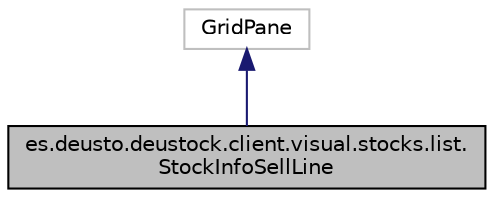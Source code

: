 digraph "es.deusto.deustock.client.visual.stocks.list.StockInfoSellLine"
{
 // LATEX_PDF_SIZE
  edge [fontname="Helvetica",fontsize="10",labelfontname="Helvetica",labelfontsize="10"];
  node [fontname="Helvetica",fontsize="10",shape=record];
  Node1 [label="es.deusto.deustock.client.visual.stocks.list.\lStockInfoSellLine",height=0.2,width=0.4,color="black", fillcolor="grey75", style="filled", fontcolor="black",tooltip=" "];
  Node2 -> Node1 [dir="back",color="midnightblue",fontsize="10",style="solid",fontname="Helvetica"];
  Node2 [label="GridPane",height=0.2,width=0.4,color="grey75", fillcolor="white", style="filled",tooltip=" "];
}
